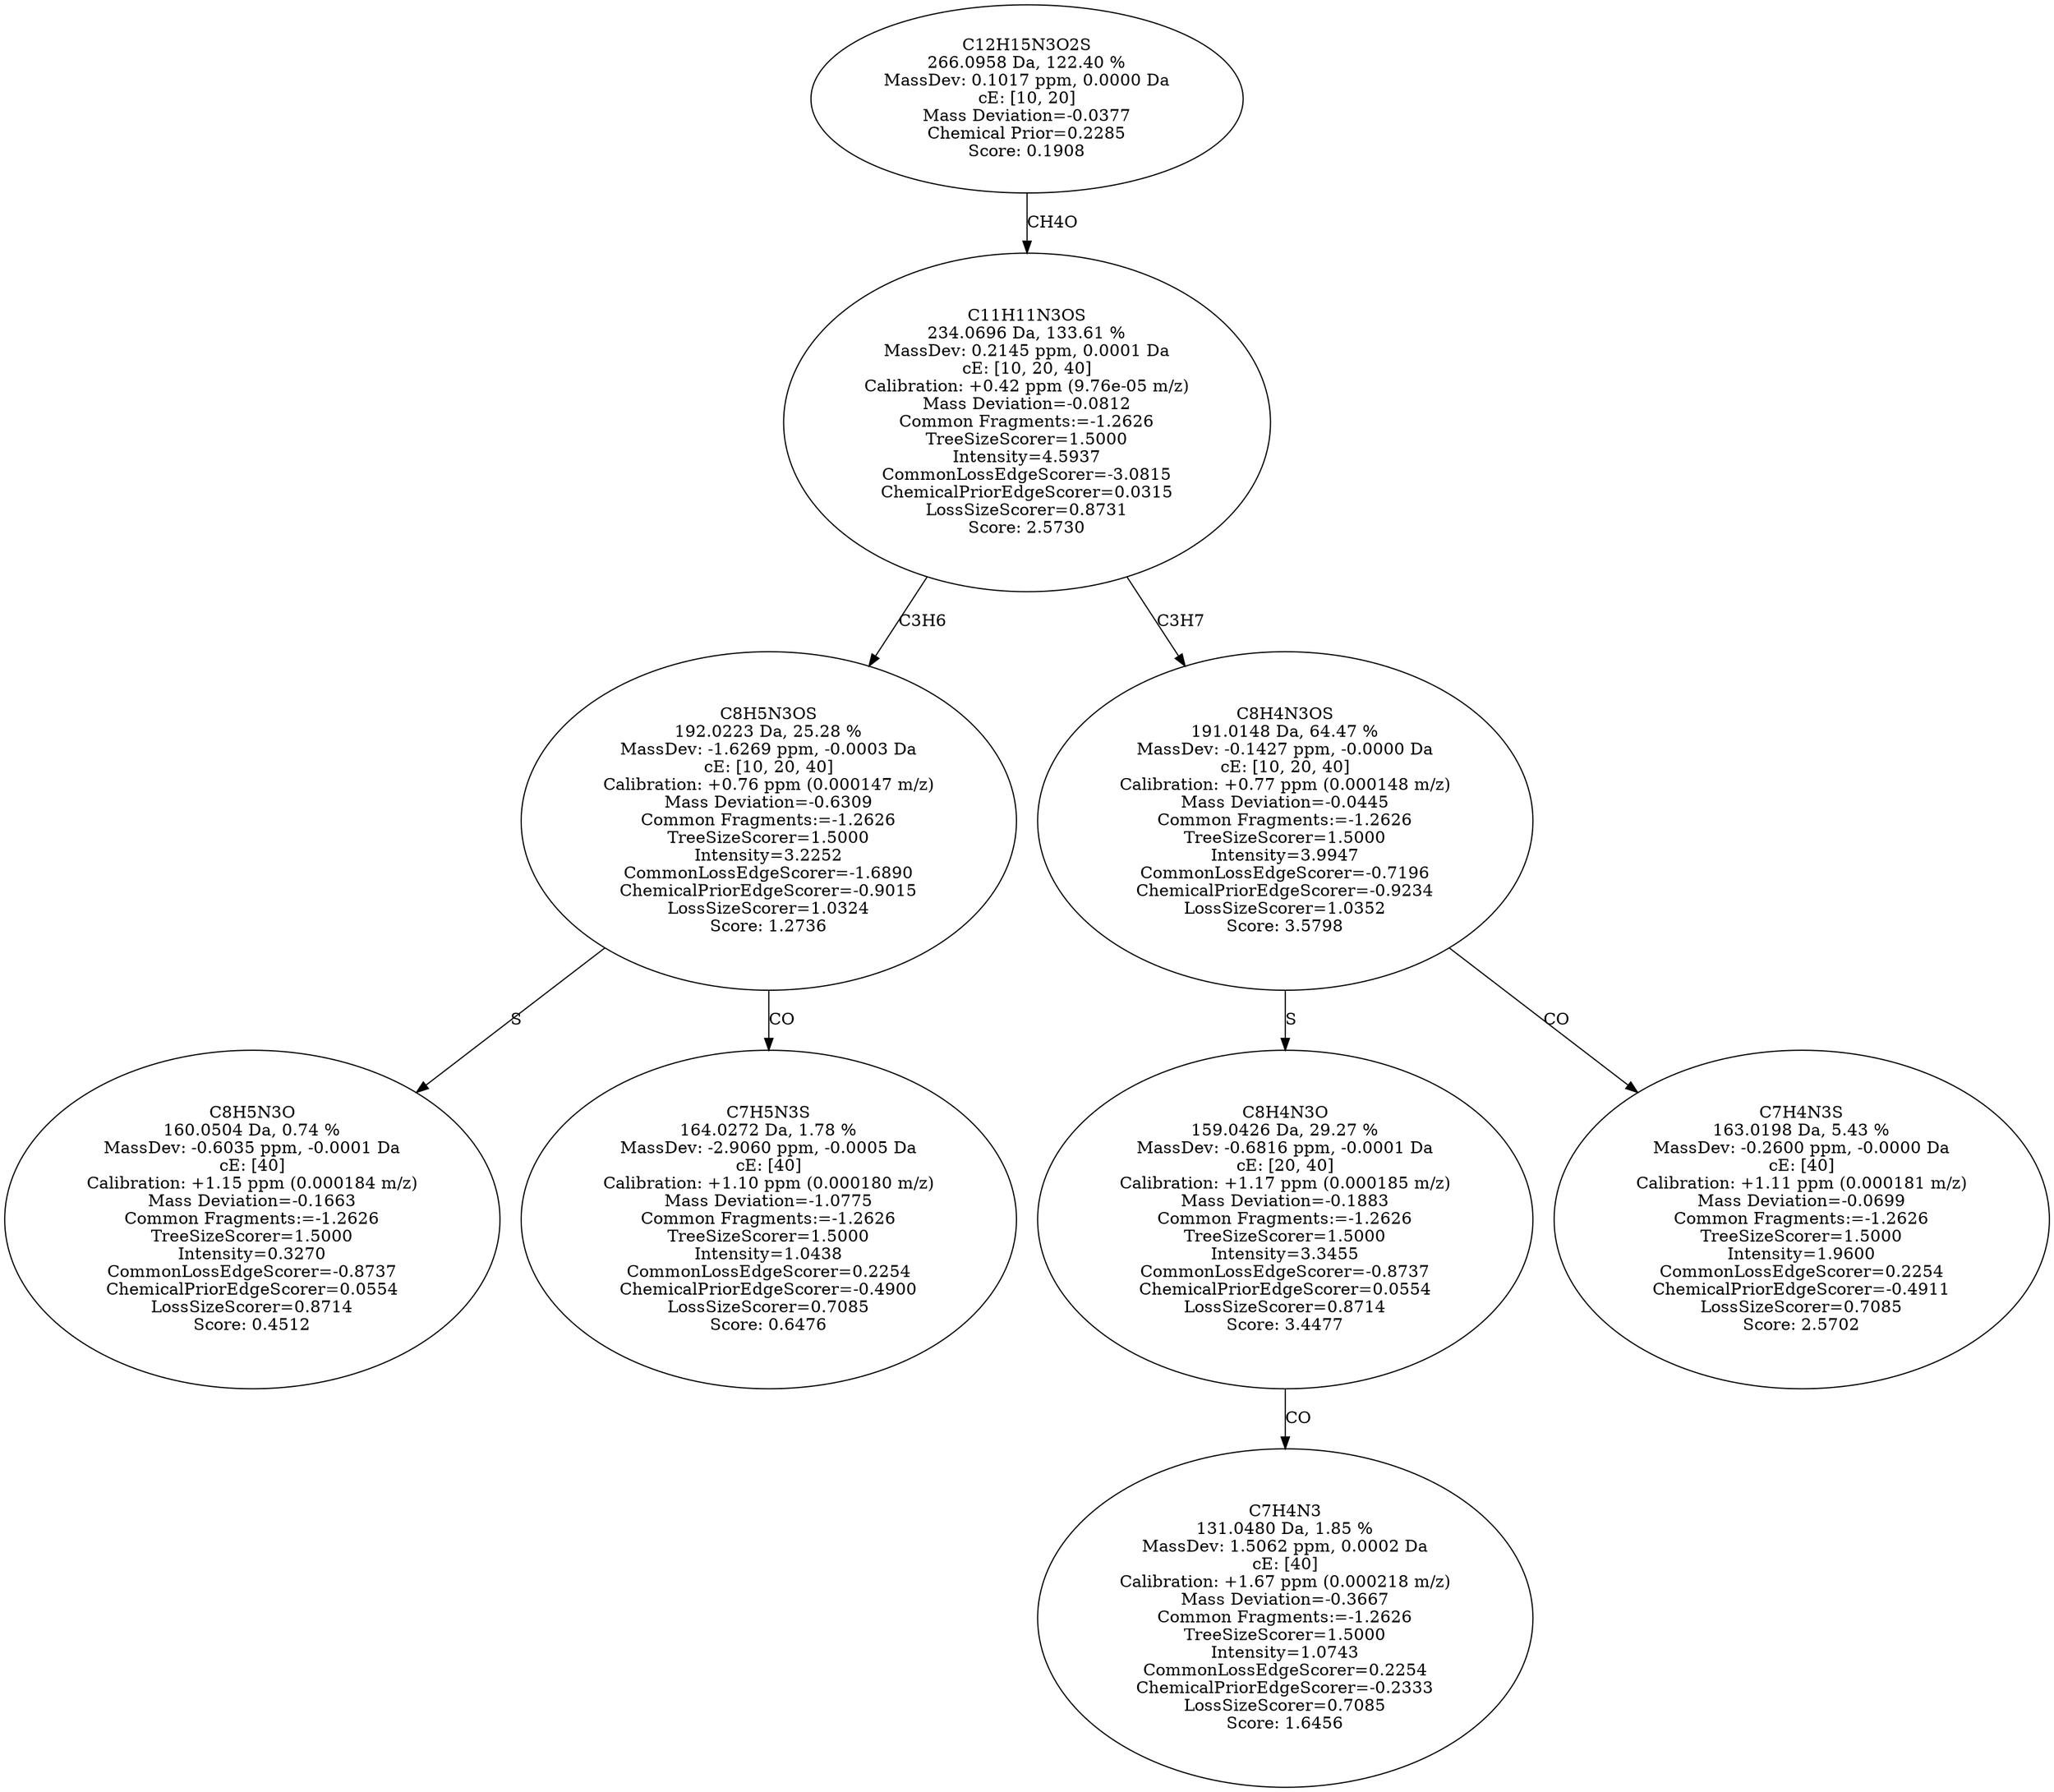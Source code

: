 strict digraph {
v1 [label="C8H5N3O\n160.0504 Da, 0.74 %\nMassDev: -0.6035 ppm, -0.0001 Da\ncE: [40]\nCalibration: +1.15 ppm (0.000184 m/z)\nMass Deviation=-0.1663\nCommon Fragments:=-1.2626\nTreeSizeScorer=1.5000\nIntensity=0.3270\nCommonLossEdgeScorer=-0.8737\nChemicalPriorEdgeScorer=0.0554\nLossSizeScorer=0.8714\nScore: 0.4512"];
v2 [label="C7H5N3S\n164.0272 Da, 1.78 %\nMassDev: -2.9060 ppm, -0.0005 Da\ncE: [40]\nCalibration: +1.10 ppm (0.000180 m/z)\nMass Deviation=-1.0775\nCommon Fragments:=-1.2626\nTreeSizeScorer=1.5000\nIntensity=1.0438\nCommonLossEdgeScorer=0.2254\nChemicalPriorEdgeScorer=-0.4900\nLossSizeScorer=0.7085\nScore: 0.6476"];
v3 [label="C8H5N3OS\n192.0223 Da, 25.28 %\nMassDev: -1.6269 ppm, -0.0003 Da\ncE: [10, 20, 40]\nCalibration: +0.76 ppm (0.000147 m/z)\nMass Deviation=-0.6309\nCommon Fragments:=-1.2626\nTreeSizeScorer=1.5000\nIntensity=3.2252\nCommonLossEdgeScorer=-1.6890\nChemicalPriorEdgeScorer=-0.9015\nLossSizeScorer=1.0324\nScore: 1.2736"];
v4 [label="C7H4N3\n131.0480 Da, 1.85 %\nMassDev: 1.5062 ppm, 0.0002 Da\ncE: [40]\nCalibration: +1.67 ppm (0.000218 m/z)\nMass Deviation=-0.3667\nCommon Fragments:=-1.2626\nTreeSizeScorer=1.5000\nIntensity=1.0743\nCommonLossEdgeScorer=0.2254\nChemicalPriorEdgeScorer=-0.2333\nLossSizeScorer=0.7085\nScore: 1.6456"];
v5 [label="C8H4N3O\n159.0426 Da, 29.27 %\nMassDev: -0.6816 ppm, -0.0001 Da\ncE: [20, 40]\nCalibration: +1.17 ppm (0.000185 m/z)\nMass Deviation=-0.1883\nCommon Fragments:=-1.2626\nTreeSizeScorer=1.5000\nIntensity=3.3455\nCommonLossEdgeScorer=-0.8737\nChemicalPriorEdgeScorer=0.0554\nLossSizeScorer=0.8714\nScore: 3.4477"];
v6 [label="C7H4N3S\n163.0198 Da, 5.43 %\nMassDev: -0.2600 ppm, -0.0000 Da\ncE: [40]\nCalibration: +1.11 ppm (0.000181 m/z)\nMass Deviation=-0.0699\nCommon Fragments:=-1.2626\nTreeSizeScorer=1.5000\nIntensity=1.9600\nCommonLossEdgeScorer=0.2254\nChemicalPriorEdgeScorer=-0.4911\nLossSizeScorer=0.7085\nScore: 2.5702"];
v7 [label="C8H4N3OS\n191.0148 Da, 64.47 %\nMassDev: -0.1427 ppm, -0.0000 Da\ncE: [10, 20, 40]\nCalibration: +0.77 ppm (0.000148 m/z)\nMass Deviation=-0.0445\nCommon Fragments:=-1.2626\nTreeSizeScorer=1.5000\nIntensity=3.9947\nCommonLossEdgeScorer=-0.7196\nChemicalPriorEdgeScorer=-0.9234\nLossSizeScorer=1.0352\nScore: 3.5798"];
v8 [label="C11H11N3OS\n234.0696 Da, 133.61 %\nMassDev: 0.2145 ppm, 0.0001 Da\ncE: [10, 20, 40]\nCalibration: +0.42 ppm (9.76e-05 m/z)\nMass Deviation=-0.0812\nCommon Fragments:=-1.2626\nTreeSizeScorer=1.5000\nIntensity=4.5937\nCommonLossEdgeScorer=-3.0815\nChemicalPriorEdgeScorer=0.0315\nLossSizeScorer=0.8731\nScore: 2.5730"];
v9 [label="C12H15N3O2S\n266.0958 Da, 122.40 %\nMassDev: 0.1017 ppm, 0.0000 Da\ncE: [10, 20]\nMass Deviation=-0.0377\nChemical Prior=0.2285\nScore: 0.1908"];
v3 -> v1 [label="S"];
v3 -> v2 [label="CO"];
v8 -> v3 [label="C3H6"];
v5 -> v4 [label="CO"];
v7 -> v5 [label="S"];
v7 -> v6 [label="CO"];
v8 -> v7 [label="C3H7"];
v9 -> v8 [label="CH4O"];
}